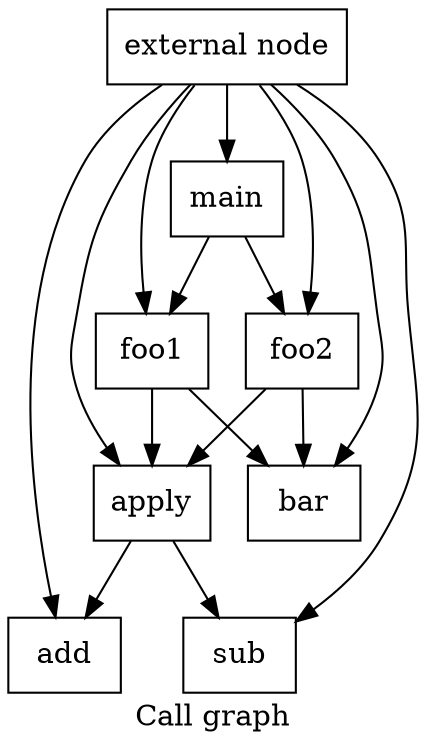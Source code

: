 digraph "Call graph" {
	label="Call graph";

	Node0x7ff7fbd084c0 [shape=record,label="{external node}"];
	Node0x7ff7fbd084c0 -> Node0x7ff7fbd08550;
	Node0x7ff7fbd084c0 -> Node0x7ff7fbd085b0;
	Node0x7ff7fbd084c0 -> Node0x7ff7fbd08650;
	Node0x7ff7fbd084c0 -> Node0x7ff7fbd08730;
	Node0x7ff7fbd084c0 -> Node0x7ff7fbd08790;
	Node0x7ff7fbd084c0 -> Node0x7ff7fbd086b0;
	Node0x7ff7fbd084c0 -> Node0x7ff7fbd08970;
	Node0x7ff7fbd08550 [shape=record,label="{add}"];
	Node0x7ff7fbd085b0 [shape=record,label="{sub}"];
	Node0x7ff7fbd08650 [shape=record,label="{apply}"];
	Node0x7ff7fbd08650 -> Node0x7ff7fbd085b0;
	Node0x7ff7fbd08650 -> Node0x7ff7fbd08550;
	Node0x7ff7fbd08730 [shape=record,label="{bar}"];
	Node0x7ff7fbd08790 [shape=record,label="{foo1}"];
	Node0x7ff7fbd08790 -> Node0x7ff7fbd08730;
	Node0x7ff7fbd08790 -> Node0x7ff7fbd08650;
	Node0x7ff7fbd086b0 [shape=record,label="{foo2}"];
	Node0x7ff7fbd086b0 -> Node0x7ff7fbd08730;
	Node0x7ff7fbd086b0 -> Node0x7ff7fbd08650;
	Node0x7ff7fbd08970 [shape=record,label="{main}"];
	Node0x7ff7fbd08970 -> Node0x7ff7fbd08790;
	Node0x7ff7fbd08970 -> Node0x7ff7fbd086b0;
}
